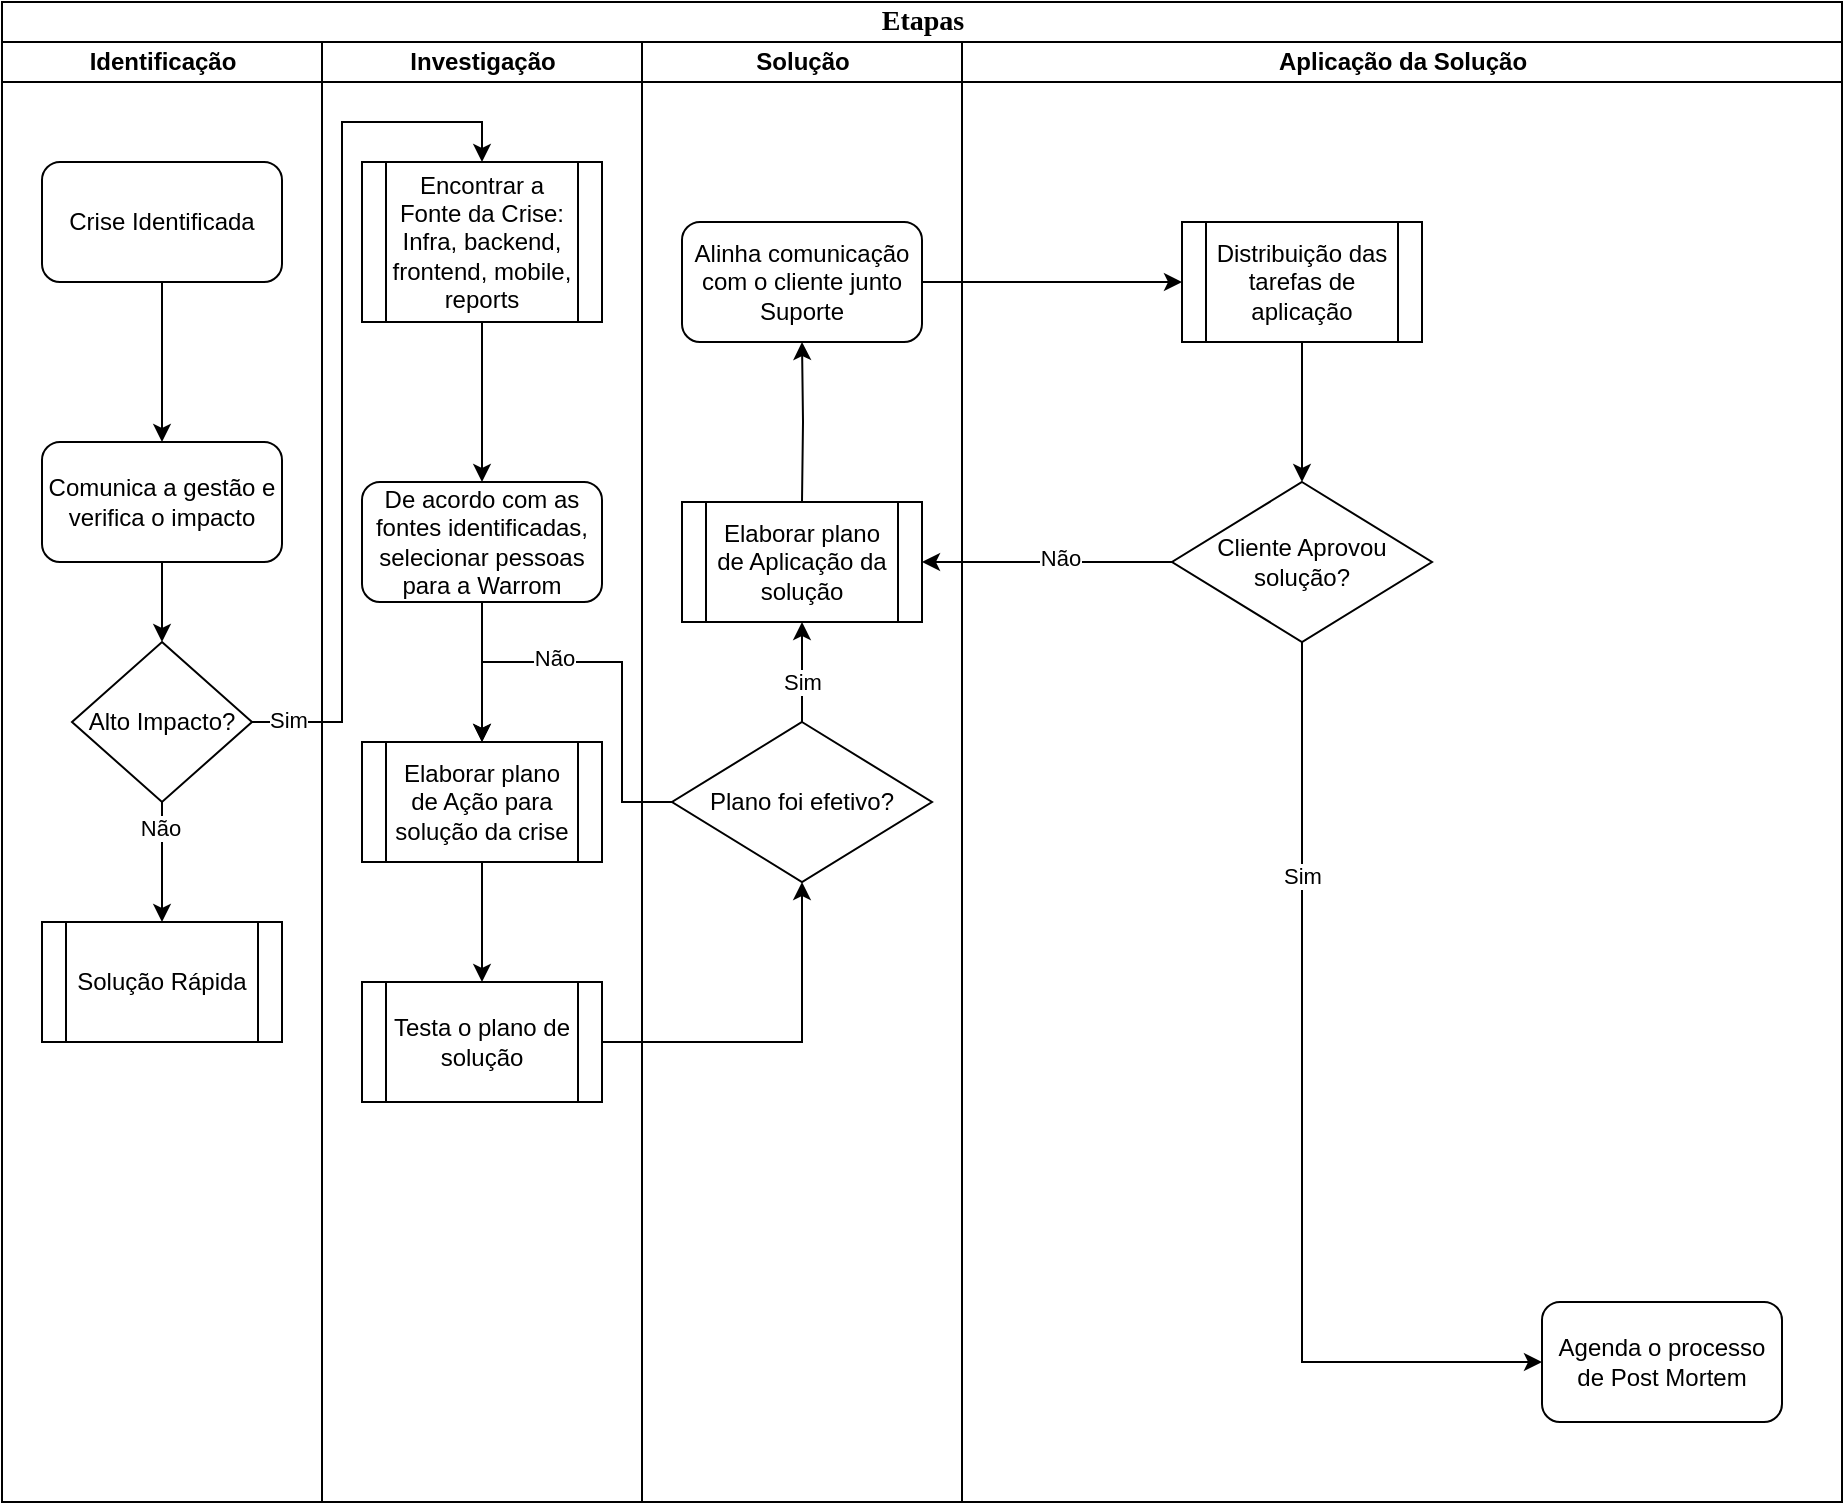 <mxfile version="21.6.5" type="github">
  <diagram name="Page-1" id="74e2e168-ea6b-b213-b513-2b3c1d86103e">
    <mxGraphModel dx="1047" dy="775" grid="1" gridSize="10" guides="1" tooltips="1" connect="1" arrows="1" fold="1" page="1" pageScale="1" pageWidth="1100" pageHeight="850" background="none" math="0" shadow="0">
      <root>
        <mxCell id="0" />
        <mxCell id="1" parent="0" />
        <mxCell id="77e6c97f196da883-1" value="&lt;font style=&quot;font-size: 14px;&quot;&gt;Etapas&lt;/font&gt;" style="swimlane;html=1;childLayout=stackLayout;startSize=20;rounded=0;shadow=0;labelBackgroundColor=none;strokeWidth=1;fontFamily=Verdana;fontSize=8;align=center;" parent="1" vertex="1">
          <mxGeometry x="70" y="40" width="920" height="750" as="geometry" />
        </mxCell>
        <mxCell id="77e6c97f196da883-2" value="Identificação" style="swimlane;html=1;startSize=20;" parent="77e6c97f196da883-1" vertex="1">
          <mxGeometry y="20" width="160" height="730" as="geometry" />
        </mxCell>
        <mxCell id="bhHHHPO2jYYJ79ZmNXVA-21" style="edgeStyle=orthogonalEdgeStyle;rounded=0;orthogonalLoop=1;jettySize=auto;html=1;entryX=0.5;entryY=0;entryDx=0;entryDy=0;" edge="1" parent="77e6c97f196da883-2" source="bhHHHPO2jYYJ79ZmNXVA-15" target="bhHHHPO2jYYJ79ZmNXVA-20">
          <mxGeometry relative="1" as="geometry" />
        </mxCell>
        <mxCell id="bhHHHPO2jYYJ79ZmNXVA-15" value="Crise Identificada" style="rounded=1;whiteSpace=wrap;html=1;" vertex="1" parent="77e6c97f196da883-2">
          <mxGeometry x="20" y="60" width="120" height="60" as="geometry" />
        </mxCell>
        <mxCell id="bhHHHPO2jYYJ79ZmNXVA-23" style="edgeStyle=orthogonalEdgeStyle;rounded=0;orthogonalLoop=1;jettySize=auto;html=1;entryX=0.5;entryY=0;entryDx=0;entryDy=0;" edge="1" parent="77e6c97f196da883-2" source="bhHHHPO2jYYJ79ZmNXVA-20" target="bhHHHPO2jYYJ79ZmNXVA-22">
          <mxGeometry relative="1" as="geometry" />
        </mxCell>
        <mxCell id="bhHHHPO2jYYJ79ZmNXVA-20" value="Comunica a gestão e verifica o impacto" style="rounded=1;whiteSpace=wrap;html=1;" vertex="1" parent="77e6c97f196da883-2">
          <mxGeometry x="20" y="200" width="120" height="60" as="geometry" />
        </mxCell>
        <mxCell id="bhHHHPO2jYYJ79ZmNXVA-25" style="edgeStyle=orthogonalEdgeStyle;rounded=0;orthogonalLoop=1;jettySize=auto;html=1;entryX=0.5;entryY=0;entryDx=0;entryDy=0;" edge="1" parent="77e6c97f196da883-2" source="bhHHHPO2jYYJ79ZmNXVA-22">
          <mxGeometry relative="1" as="geometry">
            <mxPoint x="80" y="440" as="targetPoint" />
          </mxGeometry>
        </mxCell>
        <mxCell id="bhHHHPO2jYYJ79ZmNXVA-28" value="Não" style="edgeLabel;html=1;align=center;verticalAlign=middle;resizable=0;points=[];" vertex="1" connectable="0" parent="bhHHHPO2jYYJ79ZmNXVA-25">
          <mxGeometry x="-0.567" y="-1" relative="1" as="geometry">
            <mxPoint as="offset" />
          </mxGeometry>
        </mxCell>
        <mxCell id="bhHHHPO2jYYJ79ZmNXVA-22" value="Alto Impacto?" style="rhombus;whiteSpace=wrap;html=1;" vertex="1" parent="77e6c97f196da883-2">
          <mxGeometry x="35" y="300" width="90" height="80" as="geometry" />
        </mxCell>
        <mxCell id="bhHHHPO2jYYJ79ZmNXVA-29" value="Solução Rápida" style="shape=process;whiteSpace=wrap;html=1;backgroundOutline=1;" vertex="1" parent="77e6c97f196da883-2">
          <mxGeometry x="20" y="440" width="120" height="60" as="geometry" />
        </mxCell>
        <mxCell id="77e6c97f196da883-40" style="edgeStyle=orthogonalEdgeStyle;rounded=1;html=1;labelBackgroundColor=none;startArrow=none;startFill=0;startSize=5;endArrow=classicThin;endFill=1;endSize=5;jettySize=auto;orthogonalLoop=1;strokeWidth=1;fontFamily=Verdana;fontSize=8" parent="77e6c97f196da883-1" target="77e6c97f196da883-24" edge="1">
          <mxGeometry relative="1" as="geometry">
            <mxPoint x="1050" y="690" as="sourcePoint" />
          </mxGeometry>
        </mxCell>
        <mxCell id="77e6c97f196da883-3" value="Investigação" style="swimlane;html=1;startSize=20;" parent="77e6c97f196da883-1" vertex="1">
          <mxGeometry x="160" y="20" width="160" height="730" as="geometry" />
        </mxCell>
        <mxCell id="bhHHHPO2jYYJ79ZmNXVA-38" style="edgeStyle=orthogonalEdgeStyle;rounded=0;orthogonalLoop=1;jettySize=auto;html=1;entryX=0.5;entryY=0;entryDx=0;entryDy=0;" edge="1" parent="77e6c97f196da883-3" source="bhHHHPO2jYYJ79ZmNXVA-30" target="bhHHHPO2jYYJ79ZmNXVA-33">
          <mxGeometry relative="1" as="geometry" />
        </mxCell>
        <mxCell id="bhHHHPO2jYYJ79ZmNXVA-30" value="Encontrar a Fonte da Crise: Infra, backend, frontend, mobile, reports" style="shape=process;whiteSpace=wrap;html=1;backgroundOutline=1;" vertex="1" parent="77e6c97f196da883-3">
          <mxGeometry x="20" y="60" width="120" height="80" as="geometry" />
        </mxCell>
        <mxCell id="bhHHHPO2jYYJ79ZmNXVA-33" value="De acordo com as fontes identificadas, selecionar pessoas para a Warrom" style="rounded=1;whiteSpace=wrap;html=1;" vertex="1" parent="77e6c97f196da883-3">
          <mxGeometry x="20" y="220" width="120" height="60" as="geometry" />
        </mxCell>
        <mxCell id="77e6c97f196da883-4" value="Solução" style="swimlane;html=1;startSize=20;" parent="77e6c97f196da883-1" vertex="1">
          <mxGeometry x="320" y="20" width="160" height="730" as="geometry" />
        </mxCell>
        <mxCell id="77e6c97f196da883-29" style="edgeStyle=orthogonalEdgeStyle;rounded=1;html=1;labelBackgroundColor=none;startArrow=none;startFill=0;startSize=5;endArrow=classicThin;endFill=1;endSize=5;jettySize=auto;orthogonalLoop=1;strokeWidth=1;fontFamily=Verdana;fontSize=8" parent="77e6c97f196da883-4" target="77e6c97f196da883-13" edge="1">
          <mxGeometry relative="1" as="geometry">
            <mxPoint x="80" y="215" as="sourcePoint" />
          </mxGeometry>
        </mxCell>
        <mxCell id="bhHHHPO2jYYJ79ZmNXVA-45" style="edgeStyle=orthogonalEdgeStyle;rounded=0;orthogonalLoop=1;jettySize=auto;html=1;entryX=0.5;entryY=1;entryDx=0;entryDy=0;" edge="1" parent="77e6c97f196da883-4" source="bhHHHPO2jYYJ79ZmNXVA-37">
          <mxGeometry relative="1" as="geometry">
            <mxPoint x="80" y="290" as="targetPoint" />
          </mxGeometry>
        </mxCell>
        <mxCell id="bhHHHPO2jYYJ79ZmNXVA-48" value="Sim" style="edgeLabel;html=1;align=center;verticalAlign=middle;resizable=0;points=[];" vertex="1" connectable="0" parent="bhHHHPO2jYYJ79ZmNXVA-45">
          <mxGeometry x="-0.2" y="-5" relative="1" as="geometry">
            <mxPoint x="-5" as="offset" />
          </mxGeometry>
        </mxCell>
        <mxCell id="bhHHHPO2jYYJ79ZmNXVA-37" value="Plano foi efetivo?" style="rhombus;whiteSpace=wrap;html=1;" vertex="1" parent="77e6c97f196da883-4">
          <mxGeometry x="15" y="340" width="130" height="80" as="geometry" />
        </mxCell>
        <mxCell id="bhHHHPO2jYYJ79ZmNXVA-47" style="edgeStyle=orthogonalEdgeStyle;rounded=0;orthogonalLoop=1;jettySize=auto;html=1;" edge="1" parent="77e6c97f196da883-4" target="bhHHHPO2jYYJ79ZmNXVA-46">
          <mxGeometry relative="1" as="geometry">
            <mxPoint x="80" y="230" as="sourcePoint" />
          </mxGeometry>
        </mxCell>
        <mxCell id="bhHHHPO2jYYJ79ZmNXVA-46" value="Alinha comunicação com o cliente junto Suporte" style="rounded=1;whiteSpace=wrap;html=1;" vertex="1" parent="77e6c97f196da883-4">
          <mxGeometry x="20" y="90" width="120" height="60" as="geometry" />
        </mxCell>
        <mxCell id="77e6c97f196da883-5" value="Aplicação da Solução" style="swimlane;html=1;startSize=20;" parent="77e6c97f196da883-1" vertex="1">
          <mxGeometry x="480" y="20" width="440" height="730" as="geometry" />
        </mxCell>
        <mxCell id="77e6c97f196da883-34" style="edgeStyle=orthogonalEdgeStyle;rounded=1;html=1;labelBackgroundColor=none;startArrow=none;startFill=0;startSize=5;endArrow=classicThin;endFill=1;endSize=5;jettySize=auto;orthogonalLoop=1;strokeColor=#000000;strokeWidth=1;fontFamily=Verdana;fontSize=8;fontColor=#000000;" parent="77e6c97f196da883-5" target="77e6c97f196da883-16" edge="1">
          <mxGeometry relative="1" as="geometry">
            <mxPoint x="80" y="300" as="sourcePoint" />
          </mxGeometry>
        </mxCell>
        <mxCell id="77e6c97f196da883-35" style="edgeStyle=orthogonalEdgeStyle;rounded=1;html=1;labelBackgroundColor=none;startArrow=none;startFill=0;startSize=5;endArrow=classicThin;endFill=1;endSize=5;jettySize=auto;orthogonalLoop=1;strokeWidth=1;fontFamily=Verdana;fontSize=8" parent="77e6c97f196da883-5" target="77e6c97f196da883-17" edge="1">
          <mxGeometry relative="1" as="geometry">
            <mxPoint x="80" y="380" as="sourcePoint" />
          </mxGeometry>
        </mxCell>
        <mxCell id="77e6c97f196da883-36" style="edgeStyle=orthogonalEdgeStyle;rounded=1;html=1;labelBackgroundColor=none;startArrow=none;startFill=0;startSize=5;endArrow=classicThin;endFill=1;endSize=5;jettySize=auto;orthogonalLoop=1;strokeWidth=1;fontFamily=Verdana;fontSize=8" parent="77e6c97f196da883-5" target="77e6c97f196da883-20" edge="1">
          <mxGeometry relative="1" as="geometry">
            <mxPoint x="80" y="620" as="sourcePoint" />
          </mxGeometry>
        </mxCell>
        <mxCell id="bhHHHPO2jYYJ79ZmNXVA-55" style="edgeStyle=orthogonalEdgeStyle;rounded=0;orthogonalLoop=1;jettySize=auto;html=1;entryX=0.5;entryY=0;entryDx=0;entryDy=0;" edge="1" parent="77e6c97f196da883-5" source="bhHHHPO2jYYJ79ZmNXVA-53" target="bhHHHPO2jYYJ79ZmNXVA-54">
          <mxGeometry relative="1" as="geometry" />
        </mxCell>
        <mxCell id="bhHHHPO2jYYJ79ZmNXVA-53" value="Distribuição das tarefas de aplicação" style="shape=process;whiteSpace=wrap;html=1;backgroundOutline=1;" vertex="1" parent="77e6c97f196da883-5">
          <mxGeometry x="110" y="90" width="120" height="60" as="geometry" />
        </mxCell>
        <mxCell id="bhHHHPO2jYYJ79ZmNXVA-54" value="Cliente Aprovou solução?" style="rhombus;whiteSpace=wrap;html=1;" vertex="1" parent="77e6c97f196da883-5">
          <mxGeometry x="105" y="220" width="130" height="80" as="geometry" />
        </mxCell>
        <mxCell id="bhHHHPO2jYYJ79ZmNXVA-26" value="Agenda o processo de Post Mortem" style="rounded=1;whiteSpace=wrap;html=1;" vertex="1" parent="77e6c97f196da883-5">
          <mxGeometry x="290" y="630" width="120" height="60" as="geometry" />
        </mxCell>
        <mxCell id="bhHHHPO2jYYJ79ZmNXVA-62" style="edgeStyle=orthogonalEdgeStyle;rounded=0;orthogonalLoop=1;jettySize=auto;html=1;entryX=0;entryY=0.5;entryDx=0;entryDy=0;" edge="1" parent="77e6c97f196da883-5" source="bhHHHPO2jYYJ79ZmNXVA-54" target="bhHHHPO2jYYJ79ZmNXVA-26">
          <mxGeometry relative="1" as="geometry">
            <Array as="points">
              <mxPoint x="170" y="660" />
            </Array>
          </mxGeometry>
        </mxCell>
        <mxCell id="bhHHHPO2jYYJ79ZmNXVA-63" value="Sim" style="edgeLabel;html=1;align=center;verticalAlign=middle;resizable=0;points=[];" vertex="1" connectable="0" parent="bhHHHPO2jYYJ79ZmNXVA-62">
          <mxGeometry x="-0.512" relative="1" as="geometry">
            <mxPoint as="offset" />
          </mxGeometry>
        </mxCell>
        <mxCell id="bhHHHPO2jYYJ79ZmNXVA-31" style="edgeStyle=orthogonalEdgeStyle;rounded=0;orthogonalLoop=1;jettySize=auto;html=1;entryX=0.5;entryY=0;entryDx=0;entryDy=0;" edge="1" parent="77e6c97f196da883-1" source="bhHHHPO2jYYJ79ZmNXVA-22" target="bhHHHPO2jYYJ79ZmNXVA-30">
          <mxGeometry relative="1" as="geometry">
            <Array as="points">
              <mxPoint x="170" y="360" />
              <mxPoint x="170" y="60" />
              <mxPoint x="240" y="60" />
            </Array>
          </mxGeometry>
        </mxCell>
        <mxCell id="bhHHHPO2jYYJ79ZmNXVA-32" value="Sim" style="edgeLabel;html=1;align=center;verticalAlign=middle;resizable=0;points=[];" vertex="1" connectable="0" parent="bhHHHPO2jYYJ79ZmNXVA-31">
          <mxGeometry x="-0.917" y="1" relative="1" as="geometry">
            <mxPoint as="offset" />
          </mxGeometry>
        </mxCell>
        <mxCell id="bhHHHPO2jYYJ79ZmNXVA-50" style="edgeStyle=orthogonalEdgeStyle;rounded=0;orthogonalLoop=1;jettySize=auto;html=1;entryX=0;entryY=0.5;entryDx=0;entryDy=0;" edge="1" parent="77e6c97f196da883-1" source="bhHHHPO2jYYJ79ZmNXVA-46">
          <mxGeometry relative="1" as="geometry">
            <mxPoint x="590" y="140" as="targetPoint" />
          </mxGeometry>
        </mxCell>
        <mxCell id="bhHHHPO2jYYJ79ZmNXVA-14" value="" style="edgeStyle=orthogonalEdgeStyle;rounded=0;orthogonalLoop=1;jettySize=auto;html=1;" edge="1" parent="1" source="77e6c97f196da883-16">
          <mxGeometry relative="1" as="geometry">
            <mxPoint x="630" y="300" as="targetPoint" />
          </mxGeometry>
        </mxCell>
        <mxCell id="bhHHHPO2jYYJ79ZmNXVA-40" style="edgeStyle=orthogonalEdgeStyle;rounded=0;orthogonalLoop=1;jettySize=auto;html=1;entryX=0.5;entryY=0;entryDx=0;entryDy=0;" edge="1" parent="1" source="bhHHHPO2jYYJ79ZmNXVA-34" target="bhHHHPO2jYYJ79ZmNXVA-36">
          <mxGeometry relative="1" as="geometry" />
        </mxCell>
        <mxCell id="bhHHHPO2jYYJ79ZmNXVA-34" value="Elaborar plano de Ação para solução da crise" style="shape=process;whiteSpace=wrap;html=1;backgroundOutline=1;" vertex="1" parent="1">
          <mxGeometry x="250" y="410" width="120" height="60" as="geometry" />
        </mxCell>
        <mxCell id="bhHHHPO2jYYJ79ZmNXVA-41" style="edgeStyle=orthogonalEdgeStyle;rounded=0;orthogonalLoop=1;jettySize=auto;html=1;entryX=0.5;entryY=1;entryDx=0;entryDy=0;" edge="1" parent="1" source="bhHHHPO2jYYJ79ZmNXVA-36" target="bhHHHPO2jYYJ79ZmNXVA-37">
          <mxGeometry relative="1" as="geometry" />
        </mxCell>
        <mxCell id="bhHHHPO2jYYJ79ZmNXVA-36" value="Testa o plano de solução" style="shape=process;whiteSpace=wrap;html=1;backgroundOutline=1;" vertex="1" parent="1">
          <mxGeometry x="250" y="530" width="120" height="60" as="geometry" />
        </mxCell>
        <mxCell id="bhHHHPO2jYYJ79ZmNXVA-39" style="edgeStyle=orthogonalEdgeStyle;rounded=0;orthogonalLoop=1;jettySize=auto;html=1;entryX=0.5;entryY=0;entryDx=0;entryDy=0;" edge="1" parent="1" source="bhHHHPO2jYYJ79ZmNXVA-33" target="bhHHHPO2jYYJ79ZmNXVA-34">
          <mxGeometry relative="1" as="geometry" />
        </mxCell>
        <mxCell id="bhHHHPO2jYYJ79ZmNXVA-42" style="edgeStyle=orthogonalEdgeStyle;rounded=0;orthogonalLoop=1;jettySize=auto;html=1;entryX=0.5;entryY=0;entryDx=0;entryDy=0;" edge="1" parent="1" source="bhHHHPO2jYYJ79ZmNXVA-37" target="bhHHHPO2jYYJ79ZmNXVA-34">
          <mxGeometry relative="1" as="geometry">
            <Array as="points">
              <mxPoint x="380" y="440" />
              <mxPoint x="380" y="370" />
              <mxPoint x="310" y="370" />
            </Array>
          </mxGeometry>
        </mxCell>
        <mxCell id="bhHHHPO2jYYJ79ZmNXVA-43" value="Não" style="edgeLabel;html=1;align=center;verticalAlign=middle;resizable=0;points=[];" vertex="1" connectable="0" parent="bhHHHPO2jYYJ79ZmNXVA-42">
          <mxGeometry x="0.259" y="-2" relative="1" as="geometry">
            <mxPoint as="offset" />
          </mxGeometry>
        </mxCell>
        <mxCell id="bhHHHPO2jYYJ79ZmNXVA-52" value="Elaborar plano de Aplicação da solução" style="shape=process;whiteSpace=wrap;html=1;backgroundOutline=1;" vertex="1" parent="1">
          <mxGeometry x="410" y="290" width="120" height="60" as="geometry" />
        </mxCell>
        <mxCell id="bhHHHPO2jYYJ79ZmNXVA-58" style="edgeStyle=orthogonalEdgeStyle;rounded=0;orthogonalLoop=1;jettySize=auto;html=1;entryX=1;entryY=0.5;entryDx=0;entryDy=0;" edge="1" parent="1" source="bhHHHPO2jYYJ79ZmNXVA-54" target="bhHHHPO2jYYJ79ZmNXVA-52">
          <mxGeometry relative="1" as="geometry" />
        </mxCell>
        <mxCell id="bhHHHPO2jYYJ79ZmNXVA-59" value="Não" style="edgeLabel;html=1;align=center;verticalAlign=middle;resizable=0;points=[];" vertex="1" connectable="0" parent="bhHHHPO2jYYJ79ZmNXVA-58">
          <mxGeometry x="-0.104" y="-2" relative="1" as="geometry">
            <mxPoint as="offset" />
          </mxGeometry>
        </mxCell>
      </root>
    </mxGraphModel>
  </diagram>
</mxfile>
